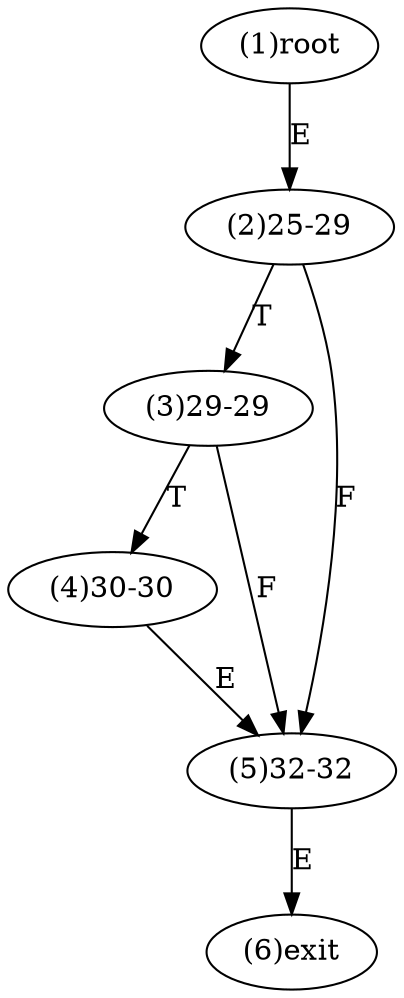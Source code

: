digraph "" { 
1[ label="(1)root"];
2[ label="(2)25-29"];
3[ label="(3)29-29"];
4[ label="(4)30-30"];
5[ label="(5)32-32"];
6[ label="(6)exit"];
1->2[ label="E"];
2->5[ label="F"];
2->3[ label="T"];
3->5[ label="F"];
3->4[ label="T"];
4->5[ label="E"];
5->6[ label="E"];
}